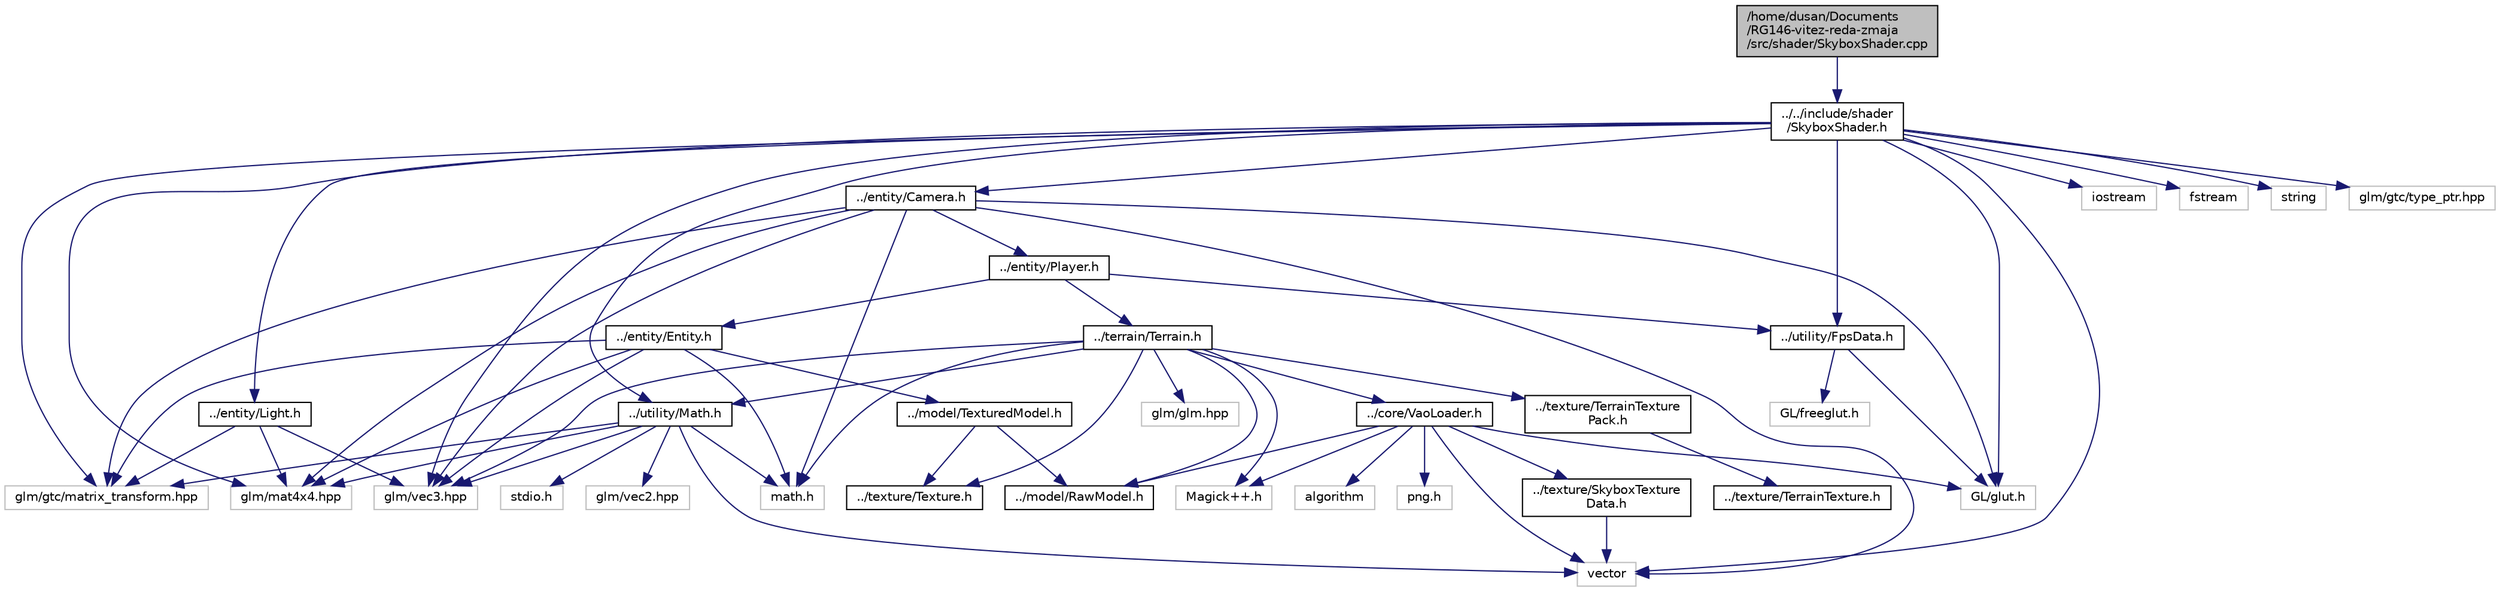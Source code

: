 digraph "/home/dusan/Documents/RG146-vitez-reda-zmaja/src/shader/SkyboxShader.cpp"
{
  edge [fontname="Helvetica",fontsize="10",labelfontname="Helvetica",labelfontsize="10"];
  node [fontname="Helvetica",fontsize="10",shape=record];
  Node0 [label="/home/dusan/Documents\l/RG146-vitez-reda-zmaja\l/src/shader/SkyboxShader.cpp",height=0.2,width=0.4,color="black", fillcolor="grey75", style="filled", fontcolor="black"];
  Node0 -> Node1 [color="midnightblue",fontsize="10",style="solid",fontname="Helvetica"];
  Node1 [label="../../include/shader\l/SkyboxShader.h",height=0.2,width=0.4,color="black", fillcolor="white", style="filled",URL="$SkyboxShader_8h.html",tooltip="Deklaracija klase SkyboxShader. "];
  Node1 -> Node2 [color="midnightblue",fontsize="10",style="solid",fontname="Helvetica"];
  Node2 [label="../utility/Math.h",height=0.2,width=0.4,color="black", fillcolor="white", style="filled",URL="$Math_8h.html"];
  Node2 -> Node3 [color="midnightblue",fontsize="10",style="solid",fontname="Helvetica"];
  Node3 [label="math.h",height=0.2,width=0.4,color="grey75", fillcolor="white", style="filled"];
  Node2 -> Node4 [color="midnightblue",fontsize="10",style="solid",fontname="Helvetica"];
  Node4 [label="stdio.h",height=0.2,width=0.4,color="grey75", fillcolor="white", style="filled"];
  Node2 -> Node5 [color="midnightblue",fontsize="10",style="solid",fontname="Helvetica"];
  Node5 [label="vector",height=0.2,width=0.4,color="grey75", fillcolor="white", style="filled"];
  Node2 -> Node6 [color="midnightblue",fontsize="10",style="solid",fontname="Helvetica"];
  Node6 [label="glm/vec3.hpp",height=0.2,width=0.4,color="grey75", fillcolor="white", style="filled"];
  Node2 -> Node7 [color="midnightblue",fontsize="10",style="solid",fontname="Helvetica"];
  Node7 [label="glm/vec2.hpp",height=0.2,width=0.4,color="grey75", fillcolor="white", style="filled"];
  Node2 -> Node8 [color="midnightblue",fontsize="10",style="solid",fontname="Helvetica"];
  Node8 [label="glm/mat4x4.hpp",height=0.2,width=0.4,color="grey75", fillcolor="white", style="filled"];
  Node2 -> Node9 [color="midnightblue",fontsize="10",style="solid",fontname="Helvetica"];
  Node9 [label="glm/gtc/matrix_transform.hpp",height=0.2,width=0.4,color="grey75", fillcolor="white", style="filled"];
  Node1 -> Node10 [color="midnightblue",fontsize="10",style="solid",fontname="Helvetica"];
  Node10 [label="../entity/Camera.h",height=0.2,width=0.4,color="black", fillcolor="white", style="filled",URL="$Camera_8h.html",tooltip="Deklaracija klase Camera. "];
  Node10 -> Node11 [color="midnightblue",fontsize="10",style="solid",fontname="Helvetica"];
  Node11 [label="../entity/Player.h",height=0.2,width=0.4,color="black", fillcolor="white", style="filled",URL="$Player_8h.html",tooltip="Deklaracija klase Player. "];
  Node11 -> Node12 [color="midnightblue",fontsize="10",style="solid",fontname="Helvetica"];
  Node12 [label="../entity/Entity.h",height=0.2,width=0.4,color="black", fillcolor="white", style="filled",URL="$Entity_8h.html",tooltip="Deklaracija klase Entity. "];
  Node12 -> Node13 [color="midnightblue",fontsize="10",style="solid",fontname="Helvetica"];
  Node13 [label="../model/TexturedModel.h",height=0.2,width=0.4,color="black", fillcolor="white", style="filled",URL="$TexturedModel_8h.html",tooltip="Deklaracija klase TexturedModel. "];
  Node13 -> Node14 [color="midnightblue",fontsize="10",style="solid",fontname="Helvetica"];
  Node14 [label="../model/RawModel.h",height=0.2,width=0.4,color="black", fillcolor="white", style="filled",URL="$RawModel_8h.html",tooltip="Deklaracija klase RawModel. "];
  Node13 -> Node15 [color="midnightblue",fontsize="10",style="solid",fontname="Helvetica"];
  Node15 [label="../texture/Texture.h",height=0.2,width=0.4,color="black", fillcolor="white", style="filled",URL="$Texture_8h.html",tooltip="Deklaracija klase Texture. "];
  Node12 -> Node6 [color="midnightblue",fontsize="10",style="solid",fontname="Helvetica"];
  Node12 -> Node8 [color="midnightblue",fontsize="10",style="solid",fontname="Helvetica"];
  Node12 -> Node9 [color="midnightblue",fontsize="10",style="solid",fontname="Helvetica"];
  Node12 -> Node3 [color="midnightblue",fontsize="10",style="solid",fontname="Helvetica"];
  Node11 -> Node16 [color="midnightblue",fontsize="10",style="solid",fontname="Helvetica"];
  Node16 [label="../terrain/Terrain.h",height=0.2,width=0.4,color="black", fillcolor="white", style="filled",URL="$Terrain_8h.html",tooltip="Deklaracija klase Terrain. "];
  Node16 -> Node14 [color="midnightblue",fontsize="10",style="solid",fontname="Helvetica"];
  Node16 -> Node15 [color="midnightblue",fontsize="10",style="solid",fontname="Helvetica"];
  Node16 -> Node17 [color="midnightblue",fontsize="10",style="solid",fontname="Helvetica"];
  Node17 [label="../texture/TerrainTexture\lPack.h",height=0.2,width=0.4,color="black", fillcolor="white", style="filled",URL="$TerrainTexturePack_8h.html",tooltip="Deklaracija klase TerrainTexturePack. "];
  Node17 -> Node18 [color="midnightblue",fontsize="10",style="solid",fontname="Helvetica"];
  Node18 [label="../texture/TerrainTexture.h",height=0.2,width=0.4,color="black", fillcolor="white", style="filled",URL="$TerrainTexture_8h.html",tooltip="Deklaracija klase TerrainTexture. "];
  Node16 -> Node19 [color="midnightblue",fontsize="10",style="solid",fontname="Helvetica"];
  Node19 [label="../core/VaoLoader.h",height=0.2,width=0.4,color="black", fillcolor="white", style="filled",URL="$VaoLoader_8h.html",tooltip="Deklaracija klase VaoLoader. "];
  Node19 -> Node14 [color="midnightblue",fontsize="10",style="solid",fontname="Helvetica"];
  Node19 -> Node20 [color="midnightblue",fontsize="10",style="solid",fontname="Helvetica"];
  Node20 [label="../texture/SkyboxTexture\lData.h",height=0.2,width=0.4,color="black", fillcolor="white", style="filled",URL="$SkyboxTextureData_8h.html"];
  Node20 -> Node5 [color="midnightblue",fontsize="10",style="solid",fontname="Helvetica"];
  Node19 -> Node21 [color="midnightblue",fontsize="10",style="solid",fontname="Helvetica"];
  Node21 [label="GL/glut.h",height=0.2,width=0.4,color="grey75", fillcolor="white", style="filled"];
  Node19 -> Node22 [color="midnightblue",fontsize="10",style="solid",fontname="Helvetica"];
  Node22 [label="png.h",height=0.2,width=0.4,color="grey75", fillcolor="white", style="filled"];
  Node19 -> Node5 [color="midnightblue",fontsize="10",style="solid",fontname="Helvetica"];
  Node19 -> Node23 [color="midnightblue",fontsize="10",style="solid",fontname="Helvetica"];
  Node23 [label="algorithm",height=0.2,width=0.4,color="grey75", fillcolor="white", style="filled"];
  Node19 -> Node24 [color="midnightblue",fontsize="10",style="solid",fontname="Helvetica"];
  Node24 [label="Magick++.h",height=0.2,width=0.4,color="grey75", fillcolor="white", style="filled"];
  Node16 -> Node2 [color="midnightblue",fontsize="10",style="solid",fontname="Helvetica"];
  Node16 -> Node24 [color="midnightblue",fontsize="10",style="solid",fontname="Helvetica"];
  Node16 -> Node3 [color="midnightblue",fontsize="10",style="solid",fontname="Helvetica"];
  Node16 -> Node6 [color="midnightblue",fontsize="10",style="solid",fontname="Helvetica"];
  Node16 -> Node25 [color="midnightblue",fontsize="10",style="solid",fontname="Helvetica"];
  Node25 [label="glm/glm.hpp",height=0.2,width=0.4,color="grey75", fillcolor="white", style="filled"];
  Node11 -> Node26 [color="midnightblue",fontsize="10",style="solid",fontname="Helvetica"];
  Node26 [label="../utility/FpsData.h",height=0.2,width=0.4,color="black", fillcolor="white", style="filled",URL="$FpsData_8h.html",tooltip="Deklaracija klase FpsData. "];
  Node26 -> Node21 [color="midnightblue",fontsize="10",style="solid",fontname="Helvetica"];
  Node26 -> Node27 [color="midnightblue",fontsize="10",style="solid",fontname="Helvetica"];
  Node27 [label="GL/freeglut.h",height=0.2,width=0.4,color="grey75", fillcolor="white", style="filled"];
  Node10 -> Node5 [color="midnightblue",fontsize="10",style="solid",fontname="Helvetica"];
  Node10 -> Node3 [color="midnightblue",fontsize="10",style="solid",fontname="Helvetica"];
  Node10 -> Node6 [color="midnightblue",fontsize="10",style="solid",fontname="Helvetica"];
  Node10 -> Node8 [color="midnightblue",fontsize="10",style="solid",fontname="Helvetica"];
  Node10 -> Node9 [color="midnightblue",fontsize="10",style="solid",fontname="Helvetica"];
  Node10 -> Node21 [color="midnightblue",fontsize="10",style="solid",fontname="Helvetica"];
  Node1 -> Node28 [color="midnightblue",fontsize="10",style="solid",fontname="Helvetica"];
  Node28 [label="../entity/Light.h",height=0.2,width=0.4,color="black", fillcolor="white", style="filled",URL="$Light_8h.html"];
  Node28 -> Node6 [color="midnightblue",fontsize="10",style="solid",fontname="Helvetica"];
  Node28 -> Node8 [color="midnightblue",fontsize="10",style="solid",fontname="Helvetica"];
  Node28 -> Node9 [color="midnightblue",fontsize="10",style="solid",fontname="Helvetica"];
  Node1 -> Node26 [color="midnightblue",fontsize="10",style="solid",fontname="Helvetica"];
  Node1 -> Node21 [color="midnightblue",fontsize="10",style="solid",fontname="Helvetica"];
  Node1 -> Node29 [color="midnightblue",fontsize="10",style="solid",fontname="Helvetica"];
  Node29 [label="iostream",height=0.2,width=0.4,color="grey75", fillcolor="white", style="filled"];
  Node1 -> Node5 [color="midnightblue",fontsize="10",style="solid",fontname="Helvetica"];
  Node1 -> Node30 [color="midnightblue",fontsize="10",style="solid",fontname="Helvetica"];
  Node30 [label="fstream",height=0.2,width=0.4,color="grey75", fillcolor="white", style="filled"];
  Node1 -> Node31 [color="midnightblue",fontsize="10",style="solid",fontname="Helvetica"];
  Node31 [label="string",height=0.2,width=0.4,color="grey75", fillcolor="white", style="filled"];
  Node1 -> Node6 [color="midnightblue",fontsize="10",style="solid",fontname="Helvetica"];
  Node1 -> Node8 [color="midnightblue",fontsize="10",style="solid",fontname="Helvetica"];
  Node1 -> Node9 [color="midnightblue",fontsize="10",style="solid",fontname="Helvetica"];
  Node1 -> Node32 [color="midnightblue",fontsize="10",style="solid",fontname="Helvetica"];
  Node32 [label="glm/gtc/type_ptr.hpp",height=0.2,width=0.4,color="grey75", fillcolor="white", style="filled"];
}
